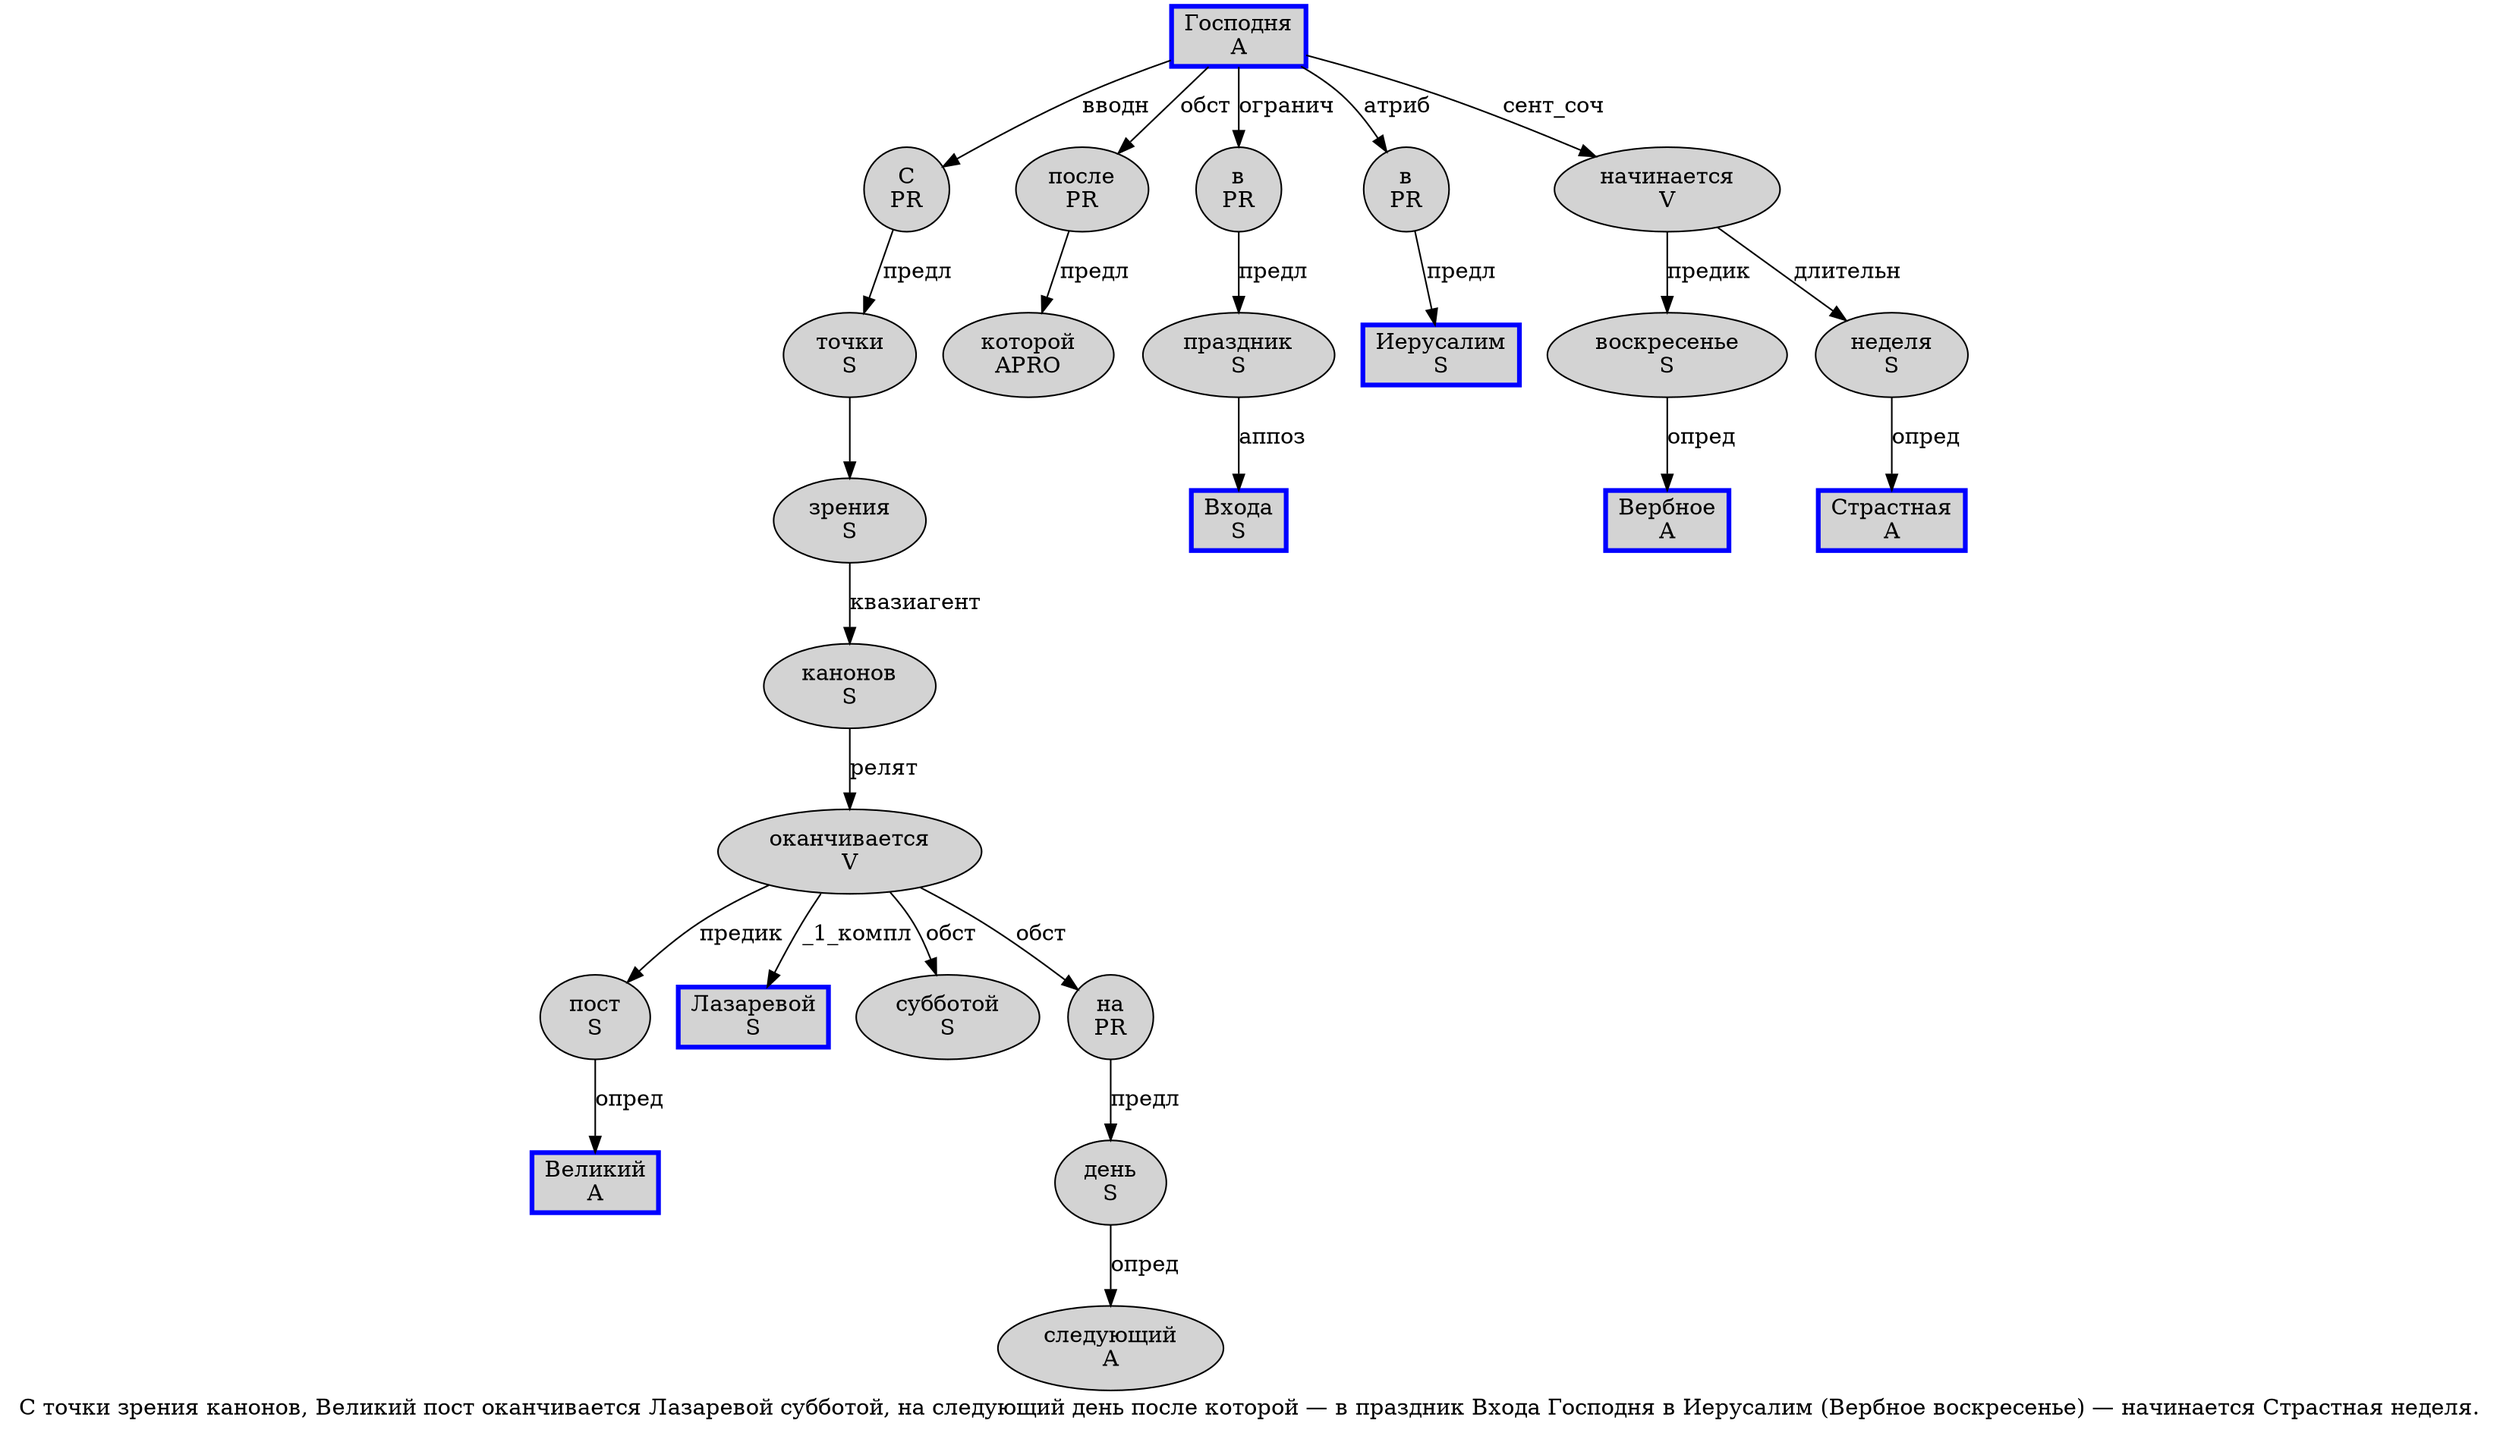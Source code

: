 digraph SENTENCE_1040 {
	graph [label="С точки зрения канонов, Великий пост оканчивается Лазаревой субботой, на следующий день после которой — в праздник Входа Господня в Иерусалим (Вербное воскресенье) — начинается Страстная неделя."]
	node [style=filled]
		0 [label="С
PR" color="" fillcolor=lightgray penwidth=1 shape=ellipse]
		1 [label="точки
S" color="" fillcolor=lightgray penwidth=1 shape=ellipse]
		2 [label="зрения
S" color="" fillcolor=lightgray penwidth=1 shape=ellipse]
		3 [label="канонов
S" color="" fillcolor=lightgray penwidth=1 shape=ellipse]
		5 [label="Великий
A" color=blue fillcolor=lightgray penwidth=3 shape=box]
		6 [label="пост
S" color="" fillcolor=lightgray penwidth=1 shape=ellipse]
		7 [label="оканчивается
V" color="" fillcolor=lightgray penwidth=1 shape=ellipse]
		8 [label="Лазаревой
S" color=blue fillcolor=lightgray penwidth=3 shape=box]
		9 [label="субботой
S" color="" fillcolor=lightgray penwidth=1 shape=ellipse]
		11 [label="на
PR" color="" fillcolor=lightgray penwidth=1 shape=ellipse]
		12 [label="следующий
A" color="" fillcolor=lightgray penwidth=1 shape=ellipse]
		13 [label="день
S" color="" fillcolor=lightgray penwidth=1 shape=ellipse]
		14 [label="после
PR" color="" fillcolor=lightgray penwidth=1 shape=ellipse]
		15 [label="которой
APRO" color="" fillcolor=lightgray penwidth=1 shape=ellipse]
		17 [label="в
PR" color="" fillcolor=lightgray penwidth=1 shape=ellipse]
		18 [label="праздник
S" color="" fillcolor=lightgray penwidth=1 shape=ellipse]
		19 [label="Входа
S" color=blue fillcolor=lightgray penwidth=3 shape=box]
		20 [label="Господня
A" color=blue fillcolor=lightgray penwidth=3 shape=box]
		21 [label="в
PR" color="" fillcolor=lightgray penwidth=1 shape=ellipse]
		22 [label="Иерусалим
S" color=blue fillcolor=lightgray penwidth=3 shape=box]
		24 [label="Вербное
A" color=blue fillcolor=lightgray penwidth=3 shape=box]
		25 [label="воскресенье
S" color="" fillcolor=lightgray penwidth=1 shape=ellipse]
		28 [label="начинается
V" color="" fillcolor=lightgray penwidth=1 shape=ellipse]
		29 [label="Страстная
A" color=blue fillcolor=lightgray penwidth=3 shape=box]
		30 [label="неделя
S" color="" fillcolor=lightgray penwidth=1 shape=ellipse]
			6 -> 5 [label="опред"]
			1 -> 2
			25 -> 24 [label="опред"]
			13 -> 12 [label="опред"]
			18 -> 19 [label="аппоз"]
			2 -> 3 [label="квазиагент"]
			3 -> 7 [label="релят"]
			30 -> 29 [label="опред"]
			14 -> 15 [label="предл"]
			7 -> 6 [label="предик"]
			7 -> 8 [label="_1_компл"]
			7 -> 9 [label="обст"]
			7 -> 11 [label="обст"]
			17 -> 18 [label="предл"]
			20 -> 0 [label="вводн"]
			20 -> 14 [label="обст"]
			20 -> 17 [label="огранич"]
			20 -> 21 [label="атриб"]
			20 -> 28 [label="сент_соч"]
			28 -> 25 [label="предик"]
			28 -> 30 [label="длительн"]
			11 -> 13 [label="предл"]
			0 -> 1 [label="предл"]
			21 -> 22 [label="предл"]
}